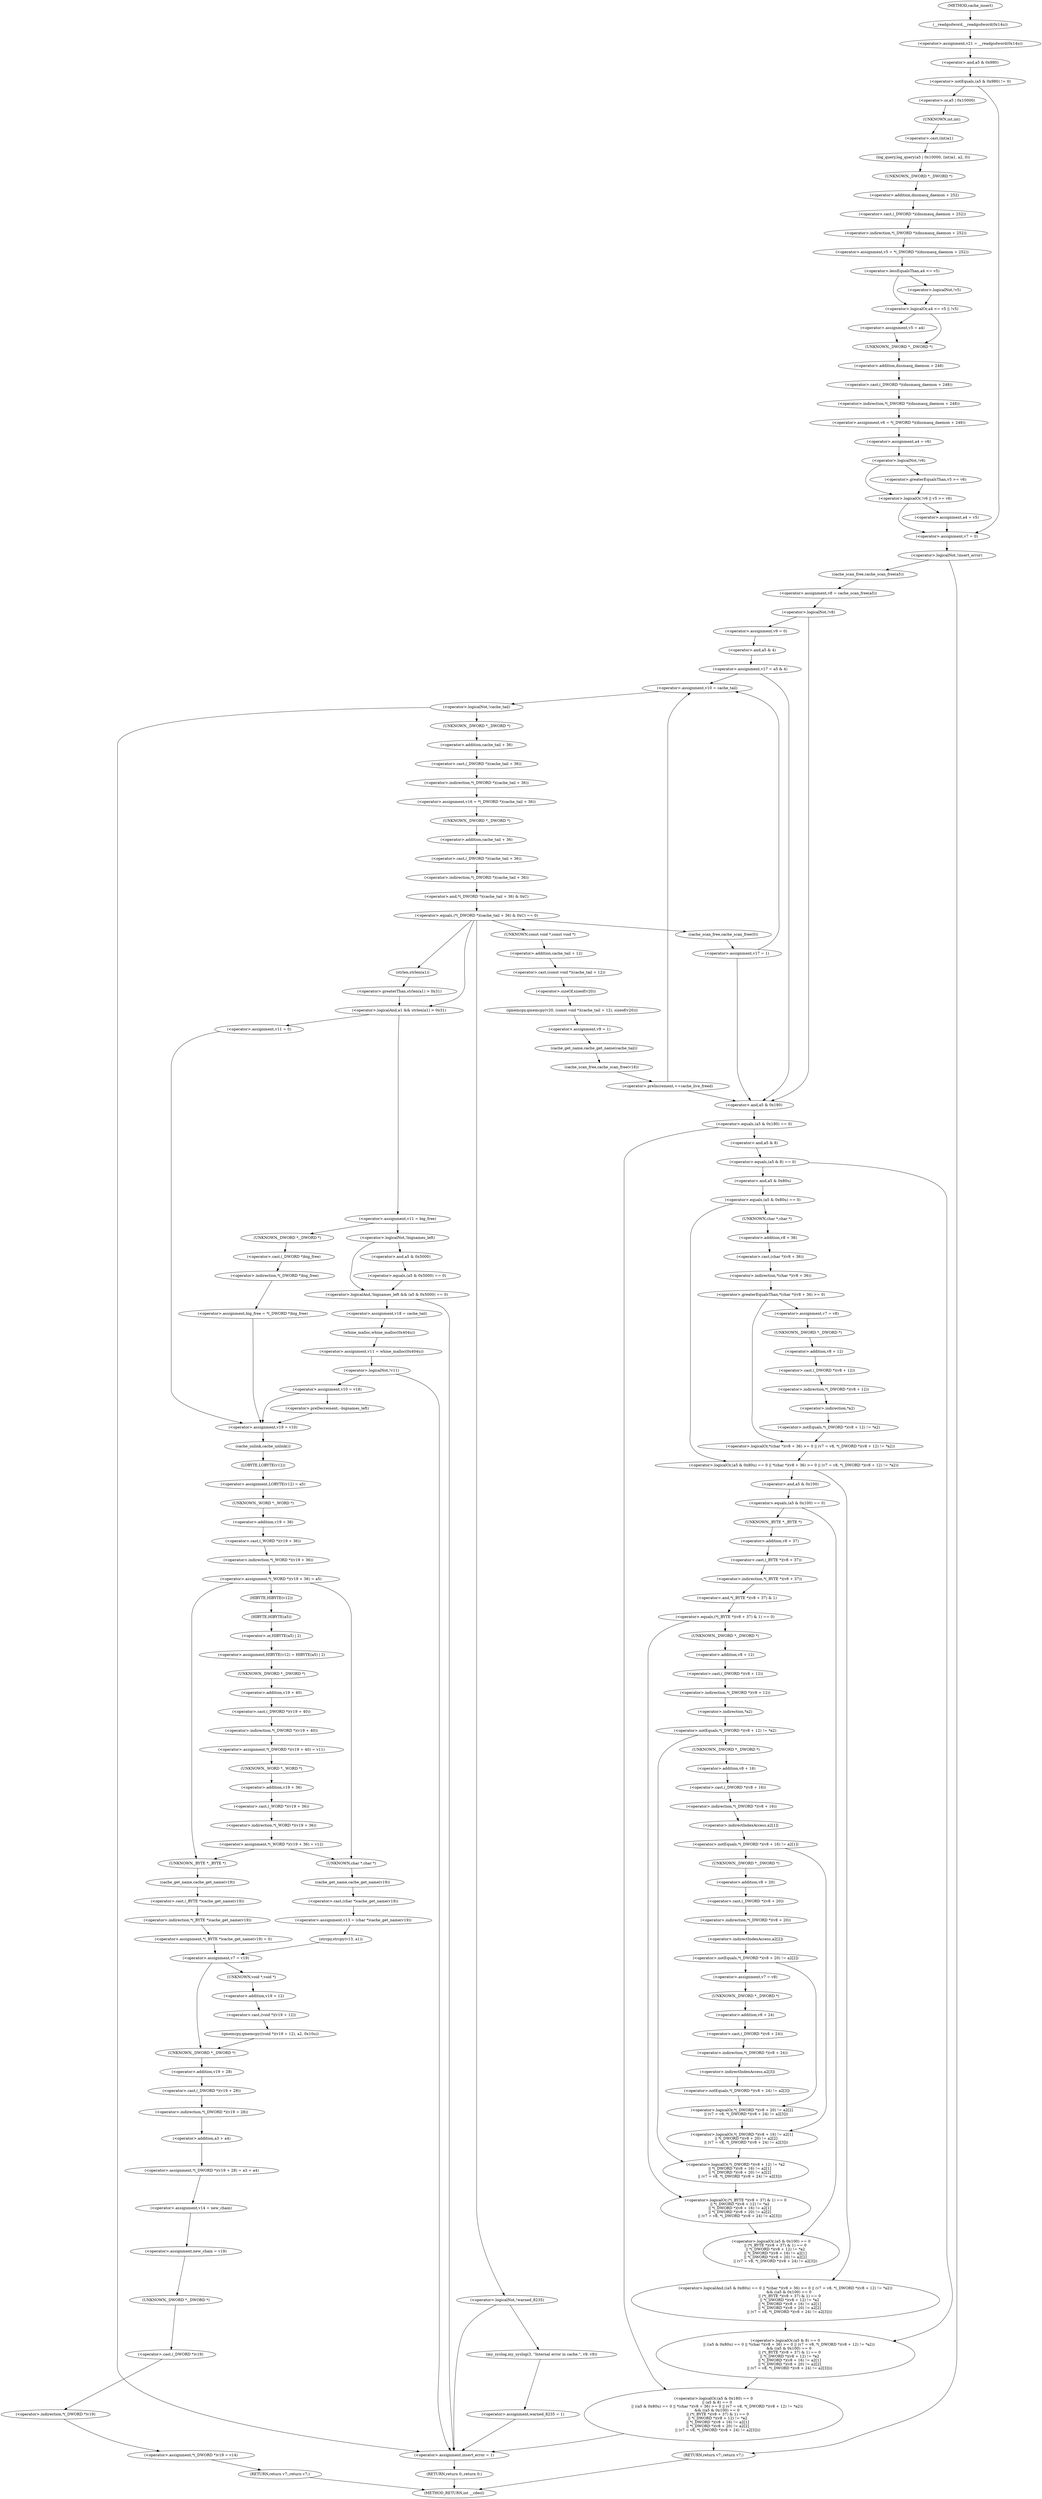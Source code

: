 digraph cache_insert {  
"1000140" [label = "(<operator>.assignment,v21 = __readgsdword(0x14u))" ]
"1000142" [label = "(__readgsdword,__readgsdword(0x14u))" ]
"1000145" [label = "(<operator>.notEquals,(a5 & 0x980) != 0)" ]
"1000146" [label = "(<operator>.and,a5 & 0x980)" ]
"1000151" [label = "(log_query,log_query(a5 | 0x10000, (int)a1, a2, 0))" ]
"1000152" [label = "(<operator>.or,a5 | 0x10000)" ]
"1000155" [label = "(<operator>.cast,(int)a1)" ]
"1000156" [label = "(UNKNOWN,int,int)" ]
"1000160" [label = "(<operator>.assignment,v5 = *(_DWORD *)(dnsmasq_daemon + 252))" ]
"1000162" [label = "(<operator>.indirection,*(_DWORD *)(dnsmasq_daemon + 252))" ]
"1000163" [label = "(<operator>.cast,(_DWORD *)(dnsmasq_daemon + 252))" ]
"1000164" [label = "(UNKNOWN,_DWORD *,_DWORD *)" ]
"1000165" [label = "(<operator>.addition,dnsmasq_daemon + 252)" ]
"1000169" [label = "(<operator>.logicalOr,a4 <= v5 || !v5)" ]
"1000170" [label = "(<operator>.lessEqualsThan,a4 <= v5)" ]
"1000173" [label = "(<operator>.logicalNot,!v5)" ]
"1000175" [label = "(<operator>.assignment,v5 = a4)" ]
"1000178" [label = "(<operator>.assignment,v6 = *(_DWORD *)(dnsmasq_daemon + 248))" ]
"1000180" [label = "(<operator>.indirection,*(_DWORD *)(dnsmasq_daemon + 248))" ]
"1000181" [label = "(<operator>.cast,(_DWORD *)(dnsmasq_daemon + 248))" ]
"1000182" [label = "(UNKNOWN,_DWORD *,_DWORD *)" ]
"1000183" [label = "(<operator>.addition,dnsmasq_daemon + 248)" ]
"1000186" [label = "(<operator>.assignment,a4 = v6)" ]
"1000190" [label = "(<operator>.logicalOr,!v6 || v5 >= v6)" ]
"1000191" [label = "(<operator>.logicalNot,!v6)" ]
"1000193" [label = "(<operator>.greaterEqualsThan,v5 >= v6)" ]
"1000196" [label = "(<operator>.assignment,a4 = v5)" ]
"1000199" [label = "(<operator>.assignment,v7 = 0)" ]
"1000203" [label = "(<operator>.logicalNot,!insert_error)" ]
"1000206" [label = "(<operator>.assignment,v8 = cache_scan_free(a5))" ]
"1000208" [label = "(cache_scan_free,cache_scan_free(a5))" ]
"1000211" [label = "(<operator>.logicalNot,!v8)" ]
"1000214" [label = "(<operator>.assignment,v9 = 0)" ]
"1000217" [label = "(<operator>.assignment,v17 = a5 & 4)" ]
"1000219" [label = "(<operator>.and,a5 & 4)" ]
"1000225" [label = "(<operator>.assignment,v10 = cache_tail)" ]
"1000229" [label = "(<operator>.logicalNot,!cache_tail)" ]
"1000232" [label = "(<operator>.assignment,v16 = *(_DWORD *)(cache_tail + 36))" ]
"1000234" [label = "(<operator>.indirection,*(_DWORD *)(cache_tail + 36))" ]
"1000235" [label = "(<operator>.cast,(_DWORD *)(cache_tail + 36))" ]
"1000236" [label = "(UNKNOWN,_DWORD *,_DWORD *)" ]
"1000237" [label = "(<operator>.addition,cache_tail + 36)" ]
"1000241" [label = "(<operator>.equals,(*(_DWORD *)(cache_tail + 36) & 0xC) == 0)" ]
"1000242" [label = "(<operator>.and,*(_DWORD *)(cache_tail + 36) & 0xC)" ]
"1000243" [label = "(<operator>.indirection,*(_DWORD *)(cache_tail + 36))" ]
"1000244" [label = "(<operator>.cast,(_DWORD *)(cache_tail + 36))" ]
"1000245" [label = "(UNKNOWN,_DWORD *,_DWORD *)" ]
"1000246" [label = "(<operator>.addition,cache_tail + 36)" ]
"1000253" [label = "(<operator>.logicalAnd,a1 && strlen(a1) > 0x31)" ]
"1000255" [label = "(<operator>.greaterThan,strlen(a1) > 0x31)" ]
"1000256" [label = "(strlen,strlen(a1))" ]
"1000260" [label = "(<operator>.assignment,v11 = big_free)" ]
"1000266" [label = "(<operator>.assignment,big_free = *(_DWORD *)big_free)" ]
"1000268" [label = "(<operator>.indirection,*(_DWORD *)big_free)" ]
"1000269" [label = "(<operator>.cast,(_DWORD *)big_free)" ]
"1000270" [label = "(UNKNOWN,_DWORD *,_DWORD *)" ]
"1000275" [label = "(<operator>.logicalAnd,!bignames_left && (a5 & 0x5000) == 0)" ]
"1000276" [label = "(<operator>.logicalNot,!bignames_left)" ]
"1000278" [label = "(<operator>.equals,(a5 & 0x5000) == 0)" ]
"1000279" [label = "(<operator>.and,a5 & 0x5000)" ]
"1000284" [label = "(<operator>.assignment,v18 = cache_tail)" ]
"1000287" [label = "(<operator>.assignment,v11 = whine_malloc(0x404u))" ]
"1000289" [label = "(whine_malloc,whine_malloc(0x404u))" ]
"1000292" [label = "(<operator>.logicalNot,!v11)" ]
"1000295" [label = "(<operator>.assignment,v10 = v18)" ]
"1000300" [label = "(<operator>.preDecrement,--bignames_left)" ]
"1000304" [label = "(<operator>.assignment,v11 = 0)" ]
"1000307" [label = "(<operator>.assignment,v19 = v10)" ]
"1000310" [label = "(cache_unlink,cache_unlink())" ]
"1000311" [label = "(<operator>.assignment,LOBYTE(v12) = a5)" ]
"1000312" [label = "(LOBYTE,LOBYTE(v12))" ]
"1000315" [label = "(<operator>.assignment,*(_WORD *)(v19 + 36) = a5)" ]
"1000316" [label = "(<operator>.indirection,*(_WORD *)(v19 + 36))" ]
"1000317" [label = "(<operator>.cast,(_WORD *)(v19 + 36))" ]
"1000318" [label = "(UNKNOWN,_WORD *,_WORD *)" ]
"1000319" [label = "(<operator>.addition,v19 + 36)" ]
"1000326" [label = "(<operator>.assignment,HIBYTE(v12) = HIBYTE(a5) | 2)" ]
"1000327" [label = "(HIBYTE,HIBYTE(v12))" ]
"1000329" [label = "(<operator>.or,HIBYTE(a5) | 2)" ]
"1000330" [label = "(HIBYTE,HIBYTE(a5))" ]
"1000333" [label = "(<operator>.assignment,*(_DWORD *)(v19 + 40) = v11)" ]
"1000334" [label = "(<operator>.indirection,*(_DWORD *)(v19 + 40))" ]
"1000335" [label = "(<operator>.cast,(_DWORD *)(v19 + 40))" ]
"1000336" [label = "(UNKNOWN,_DWORD *,_DWORD *)" ]
"1000337" [label = "(<operator>.addition,v19 + 40)" ]
"1000341" [label = "(<operator>.assignment,*(_WORD *)(v19 + 36) = v12)" ]
"1000342" [label = "(<operator>.indirection,*(_WORD *)(v19 + 36))" ]
"1000343" [label = "(<operator>.cast,(_WORD *)(v19 + 36))" ]
"1000344" [label = "(UNKNOWN,_WORD *,_WORD *)" ]
"1000345" [label = "(<operator>.addition,v19 + 36)" ]
"1000352" [label = "(<operator>.assignment,v13 = (char *)cache_get_name(v19))" ]
"1000354" [label = "(<operator>.cast,(char *)cache_get_name(v19))" ]
"1000355" [label = "(UNKNOWN,char *,char *)" ]
"1000356" [label = "(cache_get_name,cache_get_name(v19))" ]
"1000358" [label = "(strcpy,strcpy(v13, a1))" ]
"1000363" [label = "(<operator>.assignment,*(_BYTE *)cache_get_name(v19) = 0)" ]
"1000364" [label = "(<operator>.indirection,*(_BYTE *)cache_get_name(v19))" ]
"1000365" [label = "(<operator>.cast,(_BYTE *)cache_get_name(v19))" ]
"1000366" [label = "(UNKNOWN,_BYTE *,_BYTE *)" ]
"1000367" [label = "(cache_get_name,cache_get_name(v19))" ]
"1000370" [label = "(<operator>.assignment,v7 = v19)" ]
"1000375" [label = "(qmemcpy,qmemcpy((void *)(v19 + 12), a2, 0x10u))" ]
"1000376" [label = "(<operator>.cast,(void *)(v19 + 12))" ]
"1000377" [label = "(UNKNOWN,void *,void *)" ]
"1000378" [label = "(<operator>.addition,v19 + 12)" ]
"1000383" [label = "(<operator>.assignment,*(_DWORD *)(v19 + 28) = a3 + a4)" ]
"1000384" [label = "(<operator>.indirection,*(_DWORD *)(v19 + 28))" ]
"1000385" [label = "(<operator>.cast,(_DWORD *)(v19 + 28))" ]
"1000386" [label = "(UNKNOWN,_DWORD *,_DWORD *)" ]
"1000387" [label = "(<operator>.addition,v19 + 28)" ]
"1000390" [label = "(<operator>.addition,a3 + a4)" ]
"1000393" [label = "(<operator>.assignment,v14 = new_chain)" ]
"1000396" [label = "(<operator>.assignment,new_chain = v19)" ]
"1000399" [label = "(<operator>.assignment,*(_DWORD *)v19 = v14)" ]
"1000400" [label = "(<operator>.indirection,*(_DWORD *)v19)" ]
"1000401" [label = "(<operator>.cast,(_DWORD *)v19)" ]
"1000402" [label = "(UNKNOWN,_DWORD *,_DWORD *)" ]
"1000405" [label = "(RETURN,return v7;,return v7;)" ]
"1000411" [label = "(<operator>.logicalNot,!warned_8235)" ]
"1000414" [label = "(my_syslog,my_syslog(3, \"Internal error in cache.\", v9, v9))" ]
"1000419" [label = "(<operator>.assignment,warned_8235 = 1)" ]
"1000426" [label = "(qmemcpy,qmemcpy(v20, (const void *)(cache_tail + 12), sizeof(v20)))" ]
"1000428" [label = "(<operator>.cast,(const void *)(cache_tail + 12))" ]
"1000429" [label = "(UNKNOWN,const void *,const void *)" ]
"1000430" [label = "(<operator>.addition,cache_tail + 12)" ]
"1000433" [label = "(<operator>.sizeOf,sizeof(v20))" ]
"1000435" [label = "(<operator>.assignment,v9 = 1)" ]
"1000438" [label = "(cache_get_name,cache_get_name(cache_tail))" ]
"1000440" [label = "(cache_scan_free,cache_scan_free(v16))" ]
"1000442" [label = "(<operator>.preIncrement,++cache_live_freed)" ]
"1000446" [label = "(cache_scan_free,cache_scan_free(0))" ]
"1000448" [label = "(<operator>.assignment,v17 = 1)" ]
"1000452" [label = "(<operator>.logicalOr,(a5 & 0x180) == 0\n      || (a5 & 8) == 0\n      || ((a5 & 0x80u) == 0 || *(char *)(v8 + 36) >= 0 || (v7 = v8, *(_DWORD *)(v8 + 12) != *a2))\n      && ((a5 & 0x100) == 0\n       || (*(_BYTE *)(v8 + 37) & 1) == 0\n       || *(_DWORD *)(v8 + 12) != *a2\n       || *(_DWORD *)(v8 + 16) != a2[1]\n       || *(_DWORD *)(v8 + 20) != a2[2]\n       || (v7 = v8, *(_DWORD *)(v8 + 24) != a2[3])))" ]
"1000453" [label = "(<operator>.equals,(a5 & 0x180) == 0)" ]
"1000454" [label = "(<operator>.and,a5 & 0x180)" ]
"1000458" [label = "(<operator>.logicalOr,(a5 & 8) == 0\n      || ((a5 & 0x80u) == 0 || *(char *)(v8 + 36) >= 0 || (v7 = v8, *(_DWORD *)(v8 + 12) != *a2))\n      && ((a5 & 0x100) == 0\n       || (*(_BYTE *)(v8 + 37) & 1) == 0\n       || *(_DWORD *)(v8 + 12) != *a2\n       || *(_DWORD *)(v8 + 16) != a2[1]\n       || *(_DWORD *)(v8 + 20) != a2[2]\n       || (v7 = v8, *(_DWORD *)(v8 + 24) != a2[3])))" ]
"1000459" [label = "(<operator>.equals,(a5 & 8) == 0)" ]
"1000460" [label = "(<operator>.and,a5 & 8)" ]
"1000464" [label = "(<operator>.logicalAnd,((a5 & 0x80u) == 0 || *(char *)(v8 + 36) >= 0 || (v7 = v8, *(_DWORD *)(v8 + 12) != *a2))\n      && ((a5 & 0x100) == 0\n       || (*(_BYTE *)(v8 + 37) & 1) == 0\n       || *(_DWORD *)(v8 + 12) != *a2\n       || *(_DWORD *)(v8 + 16) != a2[1]\n       || *(_DWORD *)(v8 + 20) != a2[2]\n       || (v7 = v8, *(_DWORD *)(v8 + 24) != a2[3])))" ]
"1000465" [label = "(<operator>.logicalOr,(a5 & 0x80u) == 0 || *(char *)(v8 + 36) >= 0 || (v7 = v8, *(_DWORD *)(v8 + 12) != *a2))" ]
"1000466" [label = "(<operator>.equals,(a5 & 0x80u) == 0)" ]
"1000467" [label = "(<operator>.and,a5 & 0x80u)" ]
"1000471" [label = "(<operator>.logicalOr,*(char *)(v8 + 36) >= 0 || (v7 = v8, *(_DWORD *)(v8 + 12) != *a2))" ]
"1000472" [label = "(<operator>.greaterEqualsThan,*(char *)(v8 + 36) >= 0)" ]
"1000473" [label = "(<operator>.indirection,*(char *)(v8 + 36))" ]
"1000474" [label = "(<operator>.cast,(char *)(v8 + 36))" ]
"1000475" [label = "(UNKNOWN,char *,char *)" ]
"1000476" [label = "(<operator>.addition,v8 + 36)" ]
"1000481" [label = "(<operator>.assignment,v7 = v8)" ]
"1000484" [label = "(<operator>.notEquals,*(_DWORD *)(v8 + 12) != *a2)" ]
"1000485" [label = "(<operator>.indirection,*(_DWORD *)(v8 + 12))" ]
"1000486" [label = "(<operator>.cast,(_DWORD *)(v8 + 12))" ]
"1000487" [label = "(UNKNOWN,_DWORD *,_DWORD *)" ]
"1000488" [label = "(<operator>.addition,v8 + 12)" ]
"1000491" [label = "(<operator>.indirection,*a2)" ]
"1000493" [label = "(<operator>.logicalOr,(a5 & 0x100) == 0\n       || (*(_BYTE *)(v8 + 37) & 1) == 0\n       || *(_DWORD *)(v8 + 12) != *a2\n       || *(_DWORD *)(v8 + 16) != a2[1]\n       || *(_DWORD *)(v8 + 20) != a2[2]\n       || (v7 = v8, *(_DWORD *)(v8 + 24) != a2[3]))" ]
"1000494" [label = "(<operator>.equals,(a5 & 0x100) == 0)" ]
"1000495" [label = "(<operator>.and,a5 & 0x100)" ]
"1000499" [label = "(<operator>.logicalOr,(*(_BYTE *)(v8 + 37) & 1) == 0\n       || *(_DWORD *)(v8 + 12) != *a2\n       || *(_DWORD *)(v8 + 16) != a2[1]\n       || *(_DWORD *)(v8 + 20) != a2[2]\n       || (v7 = v8, *(_DWORD *)(v8 + 24) != a2[3]))" ]
"1000500" [label = "(<operator>.equals,(*(_BYTE *)(v8 + 37) & 1) == 0)" ]
"1000501" [label = "(<operator>.and,*(_BYTE *)(v8 + 37) & 1)" ]
"1000502" [label = "(<operator>.indirection,*(_BYTE *)(v8 + 37))" ]
"1000503" [label = "(<operator>.cast,(_BYTE *)(v8 + 37))" ]
"1000504" [label = "(UNKNOWN,_BYTE *,_BYTE *)" ]
"1000505" [label = "(<operator>.addition,v8 + 37)" ]
"1000510" [label = "(<operator>.logicalOr,*(_DWORD *)(v8 + 12) != *a2\n       || *(_DWORD *)(v8 + 16) != a2[1]\n       || *(_DWORD *)(v8 + 20) != a2[2]\n       || (v7 = v8, *(_DWORD *)(v8 + 24) != a2[3]))" ]
"1000511" [label = "(<operator>.notEquals,*(_DWORD *)(v8 + 12) != *a2)" ]
"1000512" [label = "(<operator>.indirection,*(_DWORD *)(v8 + 12))" ]
"1000513" [label = "(<operator>.cast,(_DWORD *)(v8 + 12))" ]
"1000514" [label = "(UNKNOWN,_DWORD *,_DWORD *)" ]
"1000515" [label = "(<operator>.addition,v8 + 12)" ]
"1000518" [label = "(<operator>.indirection,*a2)" ]
"1000520" [label = "(<operator>.logicalOr,*(_DWORD *)(v8 + 16) != a2[1]\n       || *(_DWORD *)(v8 + 20) != a2[2]\n       || (v7 = v8, *(_DWORD *)(v8 + 24) != a2[3]))" ]
"1000521" [label = "(<operator>.notEquals,*(_DWORD *)(v8 + 16) != a2[1])" ]
"1000522" [label = "(<operator>.indirection,*(_DWORD *)(v8 + 16))" ]
"1000523" [label = "(<operator>.cast,(_DWORD *)(v8 + 16))" ]
"1000524" [label = "(UNKNOWN,_DWORD *,_DWORD *)" ]
"1000525" [label = "(<operator>.addition,v8 + 16)" ]
"1000528" [label = "(<operator>.indirectIndexAccess,a2[1])" ]
"1000531" [label = "(<operator>.logicalOr,*(_DWORD *)(v8 + 20) != a2[2]\n       || (v7 = v8, *(_DWORD *)(v8 + 24) != a2[3]))" ]
"1000532" [label = "(<operator>.notEquals,*(_DWORD *)(v8 + 20) != a2[2])" ]
"1000533" [label = "(<operator>.indirection,*(_DWORD *)(v8 + 20))" ]
"1000534" [label = "(<operator>.cast,(_DWORD *)(v8 + 20))" ]
"1000535" [label = "(UNKNOWN,_DWORD *,_DWORD *)" ]
"1000536" [label = "(<operator>.addition,v8 + 20)" ]
"1000539" [label = "(<operator>.indirectIndexAccess,a2[2])" ]
"1000543" [label = "(<operator>.assignment,v7 = v8)" ]
"1000546" [label = "(<operator>.notEquals,*(_DWORD *)(v8 + 24) != a2[3])" ]
"1000547" [label = "(<operator>.indirection,*(_DWORD *)(v8 + 24))" ]
"1000548" [label = "(<operator>.cast,(_DWORD *)(v8 + 24))" ]
"1000549" [label = "(UNKNOWN,_DWORD *,_DWORD *)" ]
"1000550" [label = "(<operator>.addition,v8 + 24)" ]
"1000553" [label = "(<operator>.indirectIndexAccess,a2[3])" ]
"1000558" [label = "(<operator>.assignment,insert_error = 1)" ]
"1000561" [label = "(RETURN,return 0;,return 0;)" ]
"1000563" [label = "(RETURN,return v7;,return v7;)" ]
"1000117" [label = "(METHOD,cache_insert)" ]
"1000565" [label = "(METHOD_RETURN,int __cdecl)" ]
  "1000140" -> "1000146" 
  "1000142" -> "1000140" 
  "1000145" -> "1000152" 
  "1000145" -> "1000199" 
  "1000146" -> "1000145" 
  "1000151" -> "1000164" 
  "1000152" -> "1000156" 
  "1000155" -> "1000151" 
  "1000156" -> "1000155" 
  "1000160" -> "1000170" 
  "1000162" -> "1000160" 
  "1000163" -> "1000162" 
  "1000164" -> "1000165" 
  "1000165" -> "1000163" 
  "1000169" -> "1000175" 
  "1000169" -> "1000182" 
  "1000170" -> "1000169" 
  "1000170" -> "1000173" 
  "1000173" -> "1000169" 
  "1000175" -> "1000182" 
  "1000178" -> "1000186" 
  "1000180" -> "1000178" 
  "1000181" -> "1000180" 
  "1000182" -> "1000183" 
  "1000183" -> "1000181" 
  "1000186" -> "1000191" 
  "1000190" -> "1000196" 
  "1000190" -> "1000199" 
  "1000191" -> "1000190" 
  "1000191" -> "1000193" 
  "1000193" -> "1000190" 
  "1000196" -> "1000199" 
  "1000199" -> "1000203" 
  "1000203" -> "1000208" 
  "1000203" -> "1000563" 
  "1000206" -> "1000211" 
  "1000208" -> "1000206" 
  "1000211" -> "1000214" 
  "1000211" -> "1000454" 
  "1000214" -> "1000219" 
  "1000217" -> "1000225" 
  "1000217" -> "1000454" 
  "1000219" -> "1000217" 
  "1000225" -> "1000229" 
  "1000229" -> "1000558" 
  "1000229" -> "1000236" 
  "1000232" -> "1000245" 
  "1000234" -> "1000232" 
  "1000235" -> "1000234" 
  "1000236" -> "1000237" 
  "1000237" -> "1000235" 
  "1000241" -> "1000253" 
  "1000241" -> "1000256" 
  "1000241" -> "1000411" 
  "1000241" -> "1000429" 
  "1000241" -> "1000446" 
  "1000242" -> "1000241" 
  "1000243" -> "1000242" 
  "1000244" -> "1000243" 
  "1000245" -> "1000246" 
  "1000246" -> "1000244" 
  "1000253" -> "1000260" 
  "1000253" -> "1000304" 
  "1000255" -> "1000253" 
  "1000256" -> "1000255" 
  "1000260" -> "1000270" 
  "1000260" -> "1000276" 
  "1000266" -> "1000307" 
  "1000268" -> "1000266" 
  "1000269" -> "1000268" 
  "1000270" -> "1000269" 
  "1000275" -> "1000558" 
  "1000275" -> "1000284" 
  "1000276" -> "1000275" 
  "1000276" -> "1000279" 
  "1000278" -> "1000275" 
  "1000279" -> "1000278" 
  "1000284" -> "1000289" 
  "1000287" -> "1000292" 
  "1000289" -> "1000287" 
  "1000292" -> "1000558" 
  "1000292" -> "1000295" 
  "1000295" -> "1000300" 
  "1000295" -> "1000307" 
  "1000300" -> "1000307" 
  "1000304" -> "1000307" 
  "1000307" -> "1000310" 
  "1000310" -> "1000312" 
  "1000311" -> "1000318" 
  "1000312" -> "1000311" 
  "1000315" -> "1000327" 
  "1000315" -> "1000366" 
  "1000315" -> "1000355" 
  "1000316" -> "1000315" 
  "1000317" -> "1000316" 
  "1000318" -> "1000319" 
  "1000319" -> "1000317" 
  "1000326" -> "1000336" 
  "1000327" -> "1000330" 
  "1000329" -> "1000326" 
  "1000330" -> "1000329" 
  "1000333" -> "1000344" 
  "1000334" -> "1000333" 
  "1000335" -> "1000334" 
  "1000336" -> "1000337" 
  "1000337" -> "1000335" 
  "1000341" -> "1000366" 
  "1000341" -> "1000355" 
  "1000342" -> "1000341" 
  "1000343" -> "1000342" 
  "1000344" -> "1000345" 
  "1000345" -> "1000343" 
  "1000352" -> "1000358" 
  "1000354" -> "1000352" 
  "1000355" -> "1000356" 
  "1000356" -> "1000354" 
  "1000358" -> "1000370" 
  "1000363" -> "1000370" 
  "1000364" -> "1000363" 
  "1000365" -> "1000364" 
  "1000366" -> "1000367" 
  "1000367" -> "1000365" 
  "1000370" -> "1000377" 
  "1000370" -> "1000386" 
  "1000375" -> "1000386" 
  "1000376" -> "1000375" 
  "1000377" -> "1000378" 
  "1000378" -> "1000376" 
  "1000383" -> "1000393" 
  "1000384" -> "1000390" 
  "1000385" -> "1000384" 
  "1000386" -> "1000387" 
  "1000387" -> "1000385" 
  "1000390" -> "1000383" 
  "1000393" -> "1000396" 
  "1000396" -> "1000402" 
  "1000399" -> "1000405" 
  "1000400" -> "1000399" 
  "1000401" -> "1000400" 
  "1000402" -> "1000401" 
  "1000405" -> "1000565" 
  "1000411" -> "1000414" 
  "1000411" -> "1000558" 
  "1000414" -> "1000419" 
  "1000419" -> "1000558" 
  "1000426" -> "1000435" 
  "1000428" -> "1000433" 
  "1000429" -> "1000430" 
  "1000430" -> "1000428" 
  "1000433" -> "1000426" 
  "1000435" -> "1000438" 
  "1000438" -> "1000440" 
  "1000440" -> "1000442" 
  "1000442" -> "1000225" 
  "1000442" -> "1000454" 
  "1000446" -> "1000448" 
  "1000448" -> "1000225" 
  "1000448" -> "1000454" 
  "1000452" -> "1000558" 
  "1000452" -> "1000563" 
  "1000453" -> "1000452" 
  "1000453" -> "1000460" 
  "1000454" -> "1000453" 
  "1000458" -> "1000452" 
  "1000459" -> "1000458" 
  "1000459" -> "1000467" 
  "1000460" -> "1000459" 
  "1000464" -> "1000458" 
  "1000465" -> "1000464" 
  "1000465" -> "1000495" 
  "1000466" -> "1000475" 
  "1000466" -> "1000465" 
  "1000467" -> "1000466" 
  "1000471" -> "1000465" 
  "1000472" -> "1000471" 
  "1000472" -> "1000481" 
  "1000473" -> "1000472" 
  "1000474" -> "1000473" 
  "1000475" -> "1000476" 
  "1000476" -> "1000474" 
  "1000481" -> "1000487" 
  "1000484" -> "1000471" 
  "1000485" -> "1000491" 
  "1000486" -> "1000485" 
  "1000487" -> "1000488" 
  "1000488" -> "1000486" 
  "1000491" -> "1000484" 
  "1000493" -> "1000464" 
  "1000494" -> "1000504" 
  "1000494" -> "1000493" 
  "1000495" -> "1000494" 
  "1000499" -> "1000493" 
  "1000500" -> "1000514" 
  "1000500" -> "1000499" 
  "1000501" -> "1000500" 
  "1000502" -> "1000501" 
  "1000503" -> "1000502" 
  "1000504" -> "1000505" 
  "1000505" -> "1000503" 
  "1000510" -> "1000499" 
  "1000511" -> "1000524" 
  "1000511" -> "1000510" 
  "1000512" -> "1000518" 
  "1000513" -> "1000512" 
  "1000514" -> "1000515" 
  "1000515" -> "1000513" 
  "1000518" -> "1000511" 
  "1000520" -> "1000510" 
  "1000521" -> "1000535" 
  "1000521" -> "1000520" 
  "1000522" -> "1000528" 
  "1000523" -> "1000522" 
  "1000524" -> "1000525" 
  "1000525" -> "1000523" 
  "1000528" -> "1000521" 
  "1000531" -> "1000520" 
  "1000532" -> "1000531" 
  "1000532" -> "1000543" 
  "1000533" -> "1000539" 
  "1000534" -> "1000533" 
  "1000535" -> "1000536" 
  "1000536" -> "1000534" 
  "1000539" -> "1000532" 
  "1000543" -> "1000549" 
  "1000546" -> "1000531" 
  "1000547" -> "1000553" 
  "1000548" -> "1000547" 
  "1000549" -> "1000550" 
  "1000550" -> "1000548" 
  "1000553" -> "1000546" 
  "1000558" -> "1000561" 
  "1000561" -> "1000565" 
  "1000563" -> "1000565" 
  "1000117" -> "1000142" 
}
